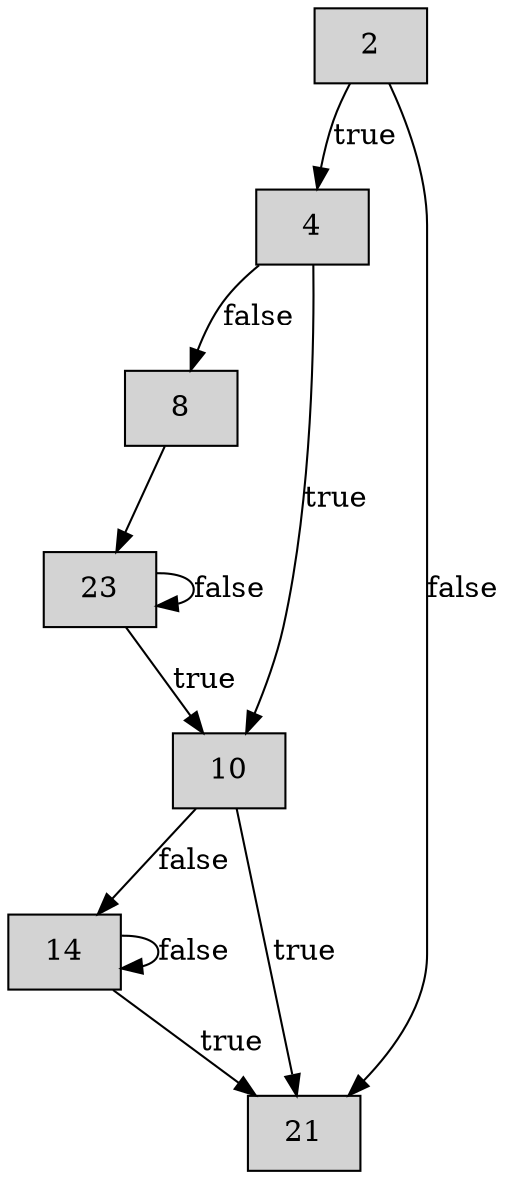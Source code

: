 digraph CFG {
    node [shape=box, style=filled];
    
    label_2 [label="2"];
    label_4 [label="4"];
    label_8 [label="8"];
    label_10 [label="10"];
    label_14 [label="14"];
    label_21 [label="21"];
    label_23 [label="23"];
    
    label_2 -> label_4 [label="true"];
    label_2 -> label_21 [label="false"];
    
    label_4 -> label_10 [label="true"];
    label_4 -> label_8 [label="false"];
    
    label_8 -> label_23;
    
    label_10 -> label_21 [label="true"];
    label_10 -> label_14 [label="false"];
    
    label_14 -> label_21 [label="true"];
    label_14 -> label_14 [label="false"];
    
    label_23 -> label_10 [label="true"];
    label_23 -> label_23 [label="false"];
}